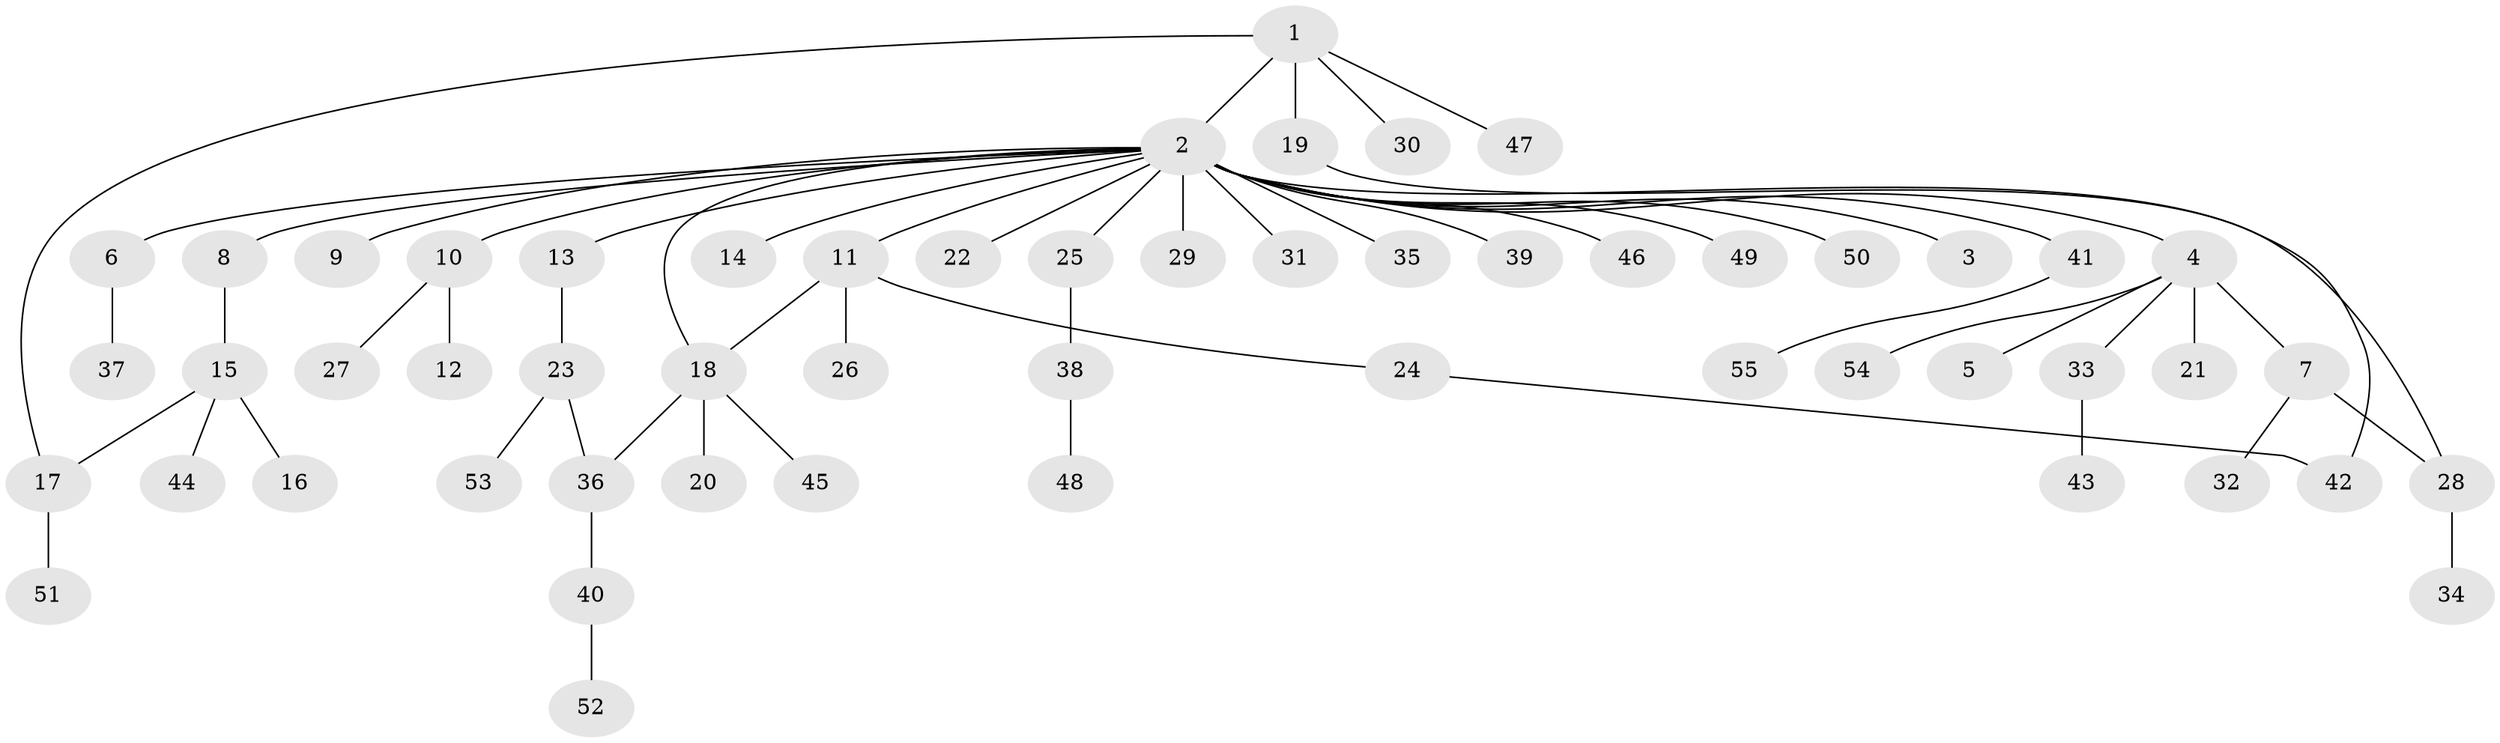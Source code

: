 // Generated by graph-tools (version 1.1) at 2025/01/03/09/25 03:01:49]
// undirected, 55 vertices, 59 edges
graph export_dot {
graph [start="1"]
  node [color=gray90,style=filled];
  1;
  2;
  3;
  4;
  5;
  6;
  7;
  8;
  9;
  10;
  11;
  12;
  13;
  14;
  15;
  16;
  17;
  18;
  19;
  20;
  21;
  22;
  23;
  24;
  25;
  26;
  27;
  28;
  29;
  30;
  31;
  32;
  33;
  34;
  35;
  36;
  37;
  38;
  39;
  40;
  41;
  42;
  43;
  44;
  45;
  46;
  47;
  48;
  49;
  50;
  51;
  52;
  53;
  54;
  55;
  1 -- 2;
  1 -- 17;
  1 -- 19;
  1 -- 30;
  1 -- 47;
  2 -- 3;
  2 -- 4;
  2 -- 6;
  2 -- 8;
  2 -- 9;
  2 -- 10;
  2 -- 11;
  2 -- 13;
  2 -- 14;
  2 -- 18;
  2 -- 22;
  2 -- 25;
  2 -- 28;
  2 -- 29;
  2 -- 31;
  2 -- 35;
  2 -- 39;
  2 -- 41;
  2 -- 46;
  2 -- 49;
  2 -- 50;
  4 -- 5;
  4 -- 7;
  4 -- 21;
  4 -- 33;
  4 -- 54;
  6 -- 37;
  7 -- 28;
  7 -- 32;
  8 -- 15;
  10 -- 12;
  10 -- 27;
  11 -- 18;
  11 -- 24;
  11 -- 26;
  13 -- 23;
  15 -- 16;
  15 -- 17;
  15 -- 44;
  17 -- 51;
  18 -- 20;
  18 -- 36;
  18 -- 45;
  19 -- 42;
  23 -- 36;
  23 -- 53;
  24 -- 42;
  25 -- 38;
  28 -- 34;
  33 -- 43;
  36 -- 40;
  38 -- 48;
  40 -- 52;
  41 -- 55;
}
